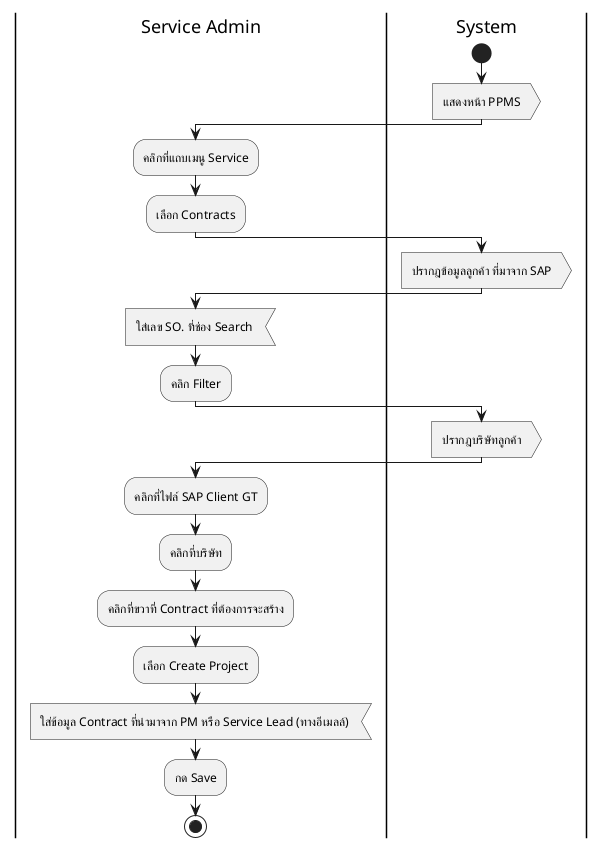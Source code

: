@startuml
|Service Admin|
|System|
start
:แสดงหน้า PPMS>
|Service Admin|
:คลิกที่แถบเมนู Service;
:เลือก Contracts;
|System|
:ปรากฎข้อมูลลูกค้า ที่มาจาก SAP>
|Service Admin|
:ใส่เลข SO. ที่ช่อง Search <
:คลิก Filter;
|System|
:ปรากฎบริษัทลูกค้า>
|Service Admin|
:คลิกที่ไฟล์ SAP Client GT;
:คลิกที่บริษัท;
:คลิกที่ขวาที่ Contract ที่ต้องการจะสร้าง;
:เลือก Create Project;
:ใส่ข้อมูล Contract ที่นำมาจาก PM หรือ Service Lead (ทางอีเมลล์) <
:กด Save;
stop
@enduml